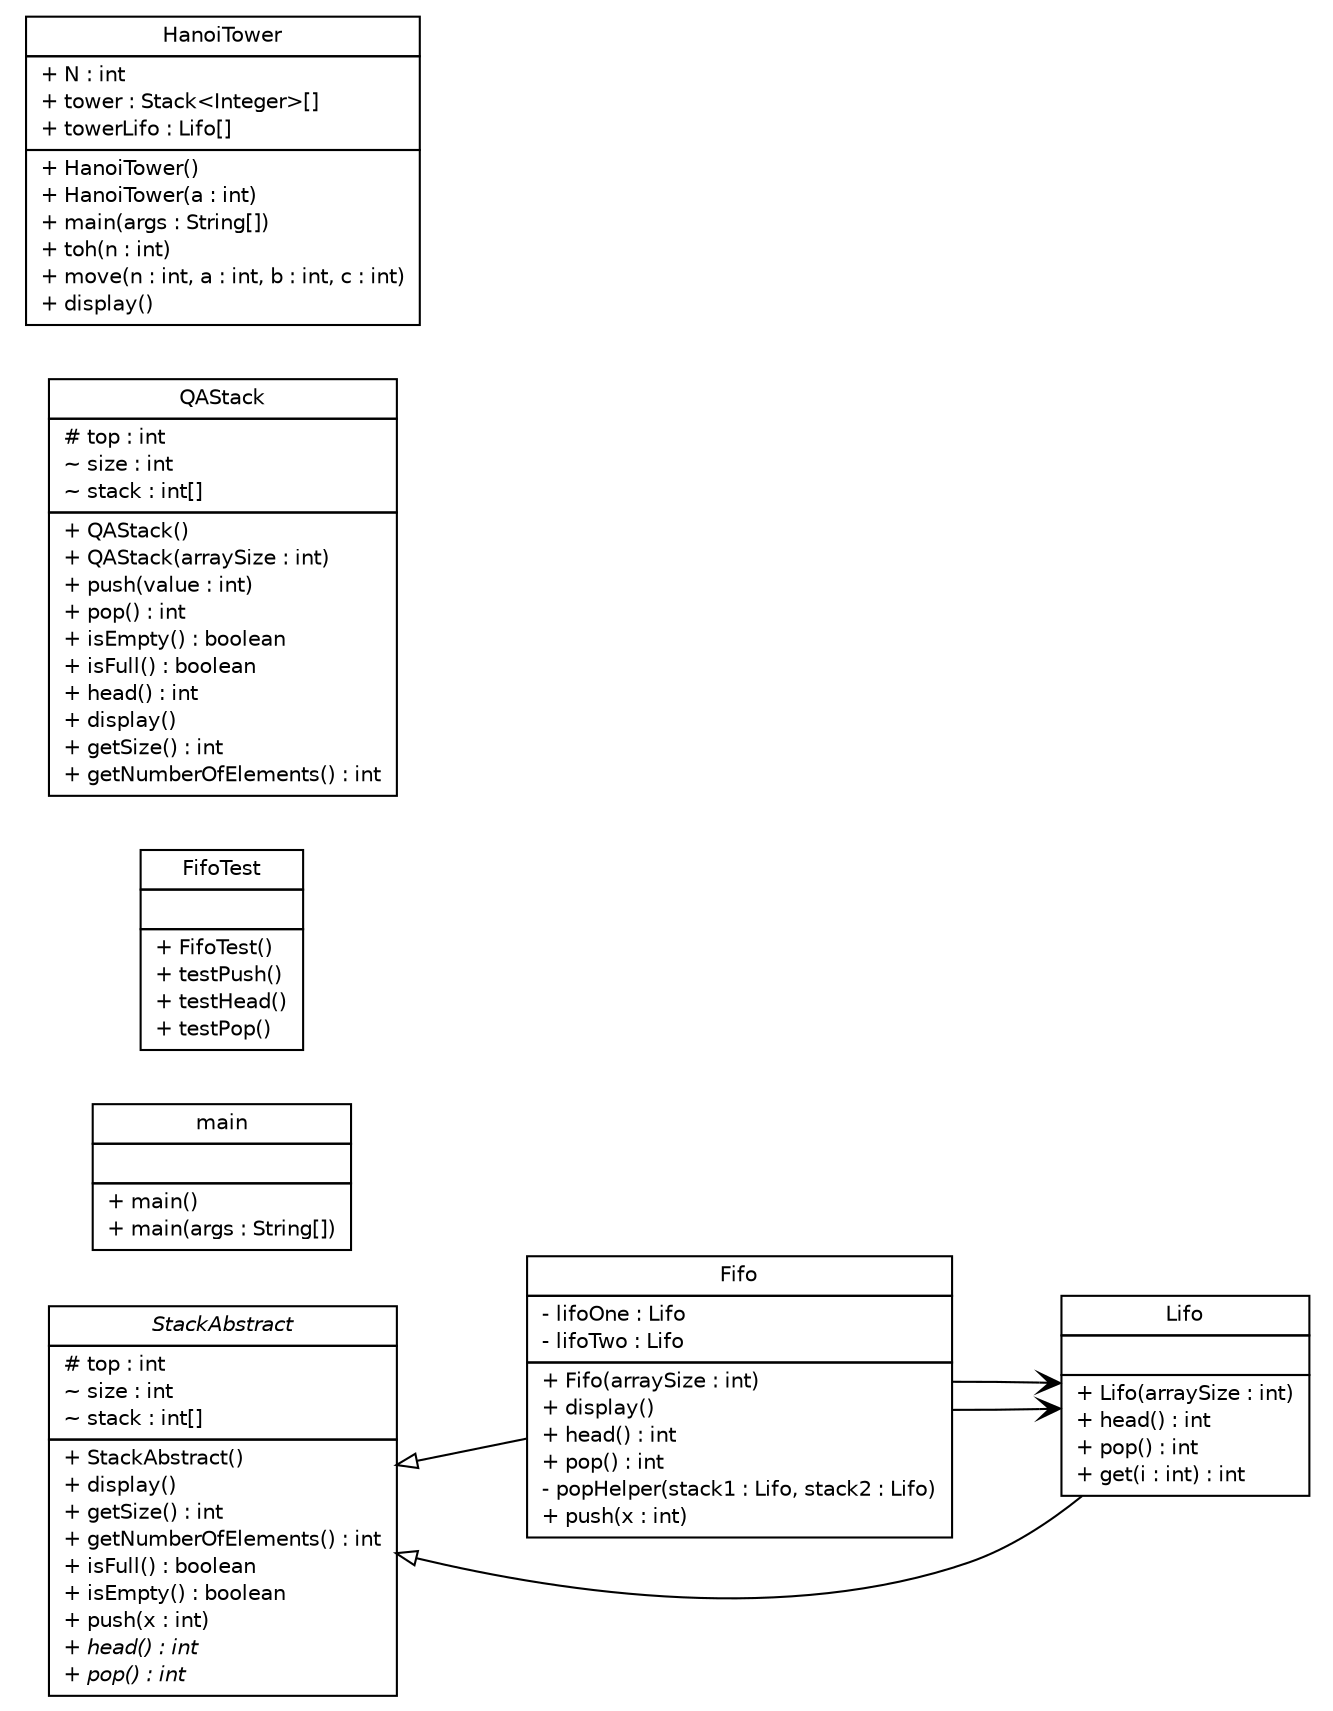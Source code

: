 #!/usr/local/bin/dot
#
# Class diagram 
# Generated by UMLGraph version 5.1 (http://www.umlgraph.org/)
#

digraph G {
	edge [fontname="Helvetica",fontsize=10,labelfontname="Helvetica",labelfontsize=10];
	node [fontname="Helvetica",fontsize=10,shape=plaintext];
	nodesep=0.25;
	ranksep=0.5;
	rankdir=LR;
	// Fifo
	c0 [label=<<table title="Fifo" border="0" cellborder="1" cellspacing="0" cellpadding="2" port="p" href="./Fifo.html">
		<tr><td><table border="0" cellspacing="0" cellpadding="1">
<tr><td align="center" balign="center"> Fifo </td></tr>
		</table></td></tr>
		<tr><td><table border="0" cellspacing="0" cellpadding="1">
<tr><td align="left" balign="left"> - lifoOne : Lifo </td></tr>
<tr><td align="left" balign="left"> - lifoTwo : Lifo </td></tr>
		</table></td></tr>
		<tr><td><table border="0" cellspacing="0" cellpadding="1">
<tr><td align="left" balign="left"> + Fifo(arraySize : int) </td></tr>
<tr><td align="left" balign="left"> + display() </td></tr>
<tr><td align="left" balign="left"> + head() : int </td></tr>
<tr><td align="left" balign="left"> + pop() : int </td></tr>
<tr><td align="left" balign="left"> - popHelper(stack1 : Lifo, stack2 : Lifo) </td></tr>
<tr><td align="left" balign="left"> + push(x : int) </td></tr>
		</table></td></tr>
		</table>>, fontname="Helvetica", fontcolor="black", fontsize=10.0];
	// Lifo
	c1 [label=<<table title="Lifo" border="0" cellborder="1" cellspacing="0" cellpadding="2" port="p" href="./Lifo.html">
		<tr><td><table border="0" cellspacing="0" cellpadding="1">
<tr><td align="center" balign="center"> Lifo </td></tr>
		</table></td></tr>
		<tr><td><table border="0" cellspacing="0" cellpadding="1">
<tr><td align="left" balign="left">  </td></tr>
		</table></td></tr>
		<tr><td><table border="0" cellspacing="0" cellpadding="1">
<tr><td align="left" balign="left"> + Lifo(arraySize : int) </td></tr>
<tr><td align="left" balign="left"> + head() : int </td></tr>
<tr><td align="left" balign="left"> + pop() : int </td></tr>
<tr><td align="left" balign="left"> + get(i : int) : int </td></tr>
		</table></td></tr>
		</table>>, fontname="Helvetica", fontcolor="black", fontsize=10.0];
	// main
	c2 [label=<<table title="main" border="0" cellborder="1" cellspacing="0" cellpadding="2" port="p" href="./main.html">
		<tr><td><table border="0" cellspacing="0" cellpadding="1">
<tr><td align="center" balign="center"> main </td></tr>
		</table></td></tr>
		<tr><td><table border="0" cellspacing="0" cellpadding="1">
<tr><td align="left" balign="left">  </td></tr>
		</table></td></tr>
		<tr><td><table border="0" cellspacing="0" cellpadding="1">
<tr><td align="left" balign="left"> + main() </td></tr>
<tr><td align="left" balign="left"> + main(args : String[]) </td></tr>
		</table></td></tr>
		</table>>, fontname="Helvetica", fontcolor="black", fontsize=10.0];
	// FifoTest
	c3 [label=<<table title="FifoTest" border="0" cellborder="1" cellspacing="0" cellpadding="2" port="p" href="./FifoTest.html">
		<tr><td><table border="0" cellspacing="0" cellpadding="1">
<tr><td align="center" balign="center"> FifoTest </td></tr>
		</table></td></tr>
		<tr><td><table border="0" cellspacing="0" cellpadding="1">
<tr><td align="left" balign="left">  </td></tr>
		</table></td></tr>
		<tr><td><table border="0" cellspacing="0" cellpadding="1">
<tr><td align="left" balign="left"> + FifoTest() </td></tr>
<tr><td align="left" balign="left"> + testPush() </td></tr>
<tr><td align="left" balign="left"> + testHead() </td></tr>
<tr><td align="left" balign="left"> + testPop() </td></tr>
		</table></td></tr>
		</table>>, fontname="Helvetica", fontcolor="black", fontsize=10.0];
	// StackAbstract
	c4 [label=<<table title="StackAbstract" border="0" cellborder="1" cellspacing="0" cellpadding="2" port="p" href="./StackAbstract.html">
		<tr><td><table border="0" cellspacing="0" cellpadding="1">
<tr><td align="center" balign="center"><font face="Helvetica-Oblique"> StackAbstract </font></td></tr>
		</table></td></tr>
		<tr><td><table border="0" cellspacing="0" cellpadding="1">
<tr><td align="left" balign="left"> # top : int </td></tr>
<tr><td align="left" balign="left"> ~ size : int </td></tr>
<tr><td align="left" balign="left"> ~ stack : int[] </td></tr>
		</table></td></tr>
		<tr><td><table border="0" cellspacing="0" cellpadding="1">
<tr><td align="left" balign="left"> + StackAbstract() </td></tr>
<tr><td align="left" balign="left"> + display() </td></tr>
<tr><td align="left" balign="left"> + getSize() : int </td></tr>
<tr><td align="left" balign="left"> + getNumberOfElements() : int </td></tr>
<tr><td align="left" balign="left"> + isFull() : boolean </td></tr>
<tr><td align="left" balign="left"> + isEmpty() : boolean </td></tr>
<tr><td align="left" balign="left"> + push(x : int) </td></tr>
<tr><td align="left" balign="left"><font face="Helvetica-Oblique" point-size="10.0"> + head() : int </font></td></tr>
<tr><td align="left" balign="left"><font face="Helvetica-Oblique" point-size="10.0"> + pop() : int </font></td></tr>
		</table></td></tr>
		</table>>, fontname="Helvetica", fontcolor="black", fontsize=10.0];
	// QAStack
	c5 [label=<<table title="QAStack" border="0" cellborder="1" cellspacing="0" cellpadding="2" port="p" href="./QAStack.html">
		<tr><td><table border="0" cellspacing="0" cellpadding="1">
<tr><td align="center" balign="center"> QAStack </td></tr>
		</table></td></tr>
		<tr><td><table border="0" cellspacing="0" cellpadding="1">
<tr><td align="left" balign="left"> # top : int </td></tr>
<tr><td align="left" balign="left"> ~ size : int </td></tr>
<tr><td align="left" balign="left"> ~ stack : int[] </td></tr>
		</table></td></tr>
		<tr><td><table border="0" cellspacing="0" cellpadding="1">
<tr><td align="left" balign="left"> + QAStack() </td></tr>
<tr><td align="left" balign="left"> + QAStack(arraySize : int) </td></tr>
<tr><td align="left" balign="left"> + push(value : int) </td></tr>
<tr><td align="left" balign="left"> + pop() : int </td></tr>
<tr><td align="left" balign="left"> + isEmpty() : boolean </td></tr>
<tr><td align="left" balign="left"> + isFull() : boolean </td></tr>
<tr><td align="left" balign="left"> + head() : int </td></tr>
<tr><td align="left" balign="left"> + display() </td></tr>
<tr><td align="left" balign="left"> + getSize() : int </td></tr>
<tr><td align="left" balign="left"> + getNumberOfElements() : int </td></tr>
		</table></td></tr>
		</table>>, fontname="Helvetica", fontcolor="black", fontsize=10.0];
	// HanoiTower
	c6 [label=<<table title="HanoiTower" border="0" cellborder="1" cellspacing="0" cellpadding="2" port="p" href="./HanoiTower.html">
		<tr><td><table border="0" cellspacing="0" cellpadding="1">
<tr><td align="center" balign="center"> HanoiTower </td></tr>
		</table></td></tr>
		<tr><td><table border="0" cellspacing="0" cellpadding="1">
<tr><td align="left" balign="left"> + N : int </td></tr>
<tr><td align="left" balign="left"> + tower : Stack&lt;Integer&gt;[] </td></tr>
<tr><td align="left" balign="left"> + towerLifo : Lifo[] </td></tr>
		</table></td></tr>
		<tr><td><table border="0" cellspacing="0" cellpadding="1">
<tr><td align="left" balign="left"> + HanoiTower() </td></tr>
<tr><td align="left" balign="left"> + HanoiTower(a : int) </td></tr>
<tr><td align="left" balign="left"> + main(args : String[]) </td></tr>
<tr><td align="left" balign="left"> + toh(n : int) </td></tr>
<tr><td align="left" balign="left"> + move(n : int, a : int, b : int, c : int) </td></tr>
<tr><td align="left" balign="left"> + display() </td></tr>
		</table></td></tr>
		</table>>, fontname="Helvetica", fontcolor="black", fontsize=10.0];
	//Fifo extends StackAbstract
	c4:p -> c0:p [dir=back,arrowtail=empty];
	//Lifo extends StackAbstract
	c4:p -> c1:p [dir=back,arrowtail=empty];
	// Fifo NAVASSOC Lifo
	c0:p -> c1:p [taillabel="", label="", headlabel="", fontname="Helvetica", fontcolor="black", fontsize=10.0, color="black", arrowhead=open];
	// Fifo NAVASSOC Lifo
	c0:p -> c1:p [taillabel="", label="", headlabel="", fontname="Helvetica", fontcolor="black", fontsize=10.0, color="black", arrowhead=open];
}

